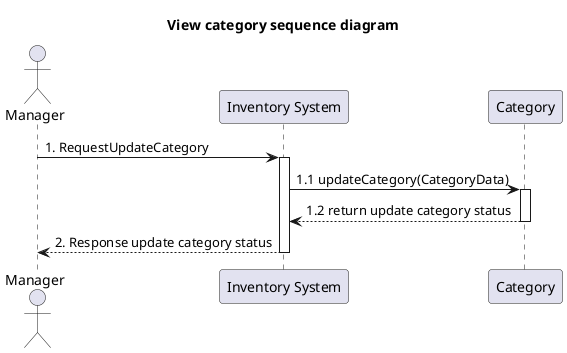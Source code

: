 @startuml
'example
title View category sequence diagram

actor Manager as actorManager
participant "Inventory System" as InventorySystem
participant "Category" as classCategory


actorManager -> InventorySystem: 1. RequestUpdateCategory
activate InventorySystem

'-------------- START view product ---------------
InventorySystem -> classCategory: 1.1 updateCategory(CategoryData)
activate classCategory

classCategory --> InventorySystem: 1.2 return update category status
deactivate classCategory

InventorySystem --> actorManager : 2. Response update category status

deactivate InventorySystem

@enduml